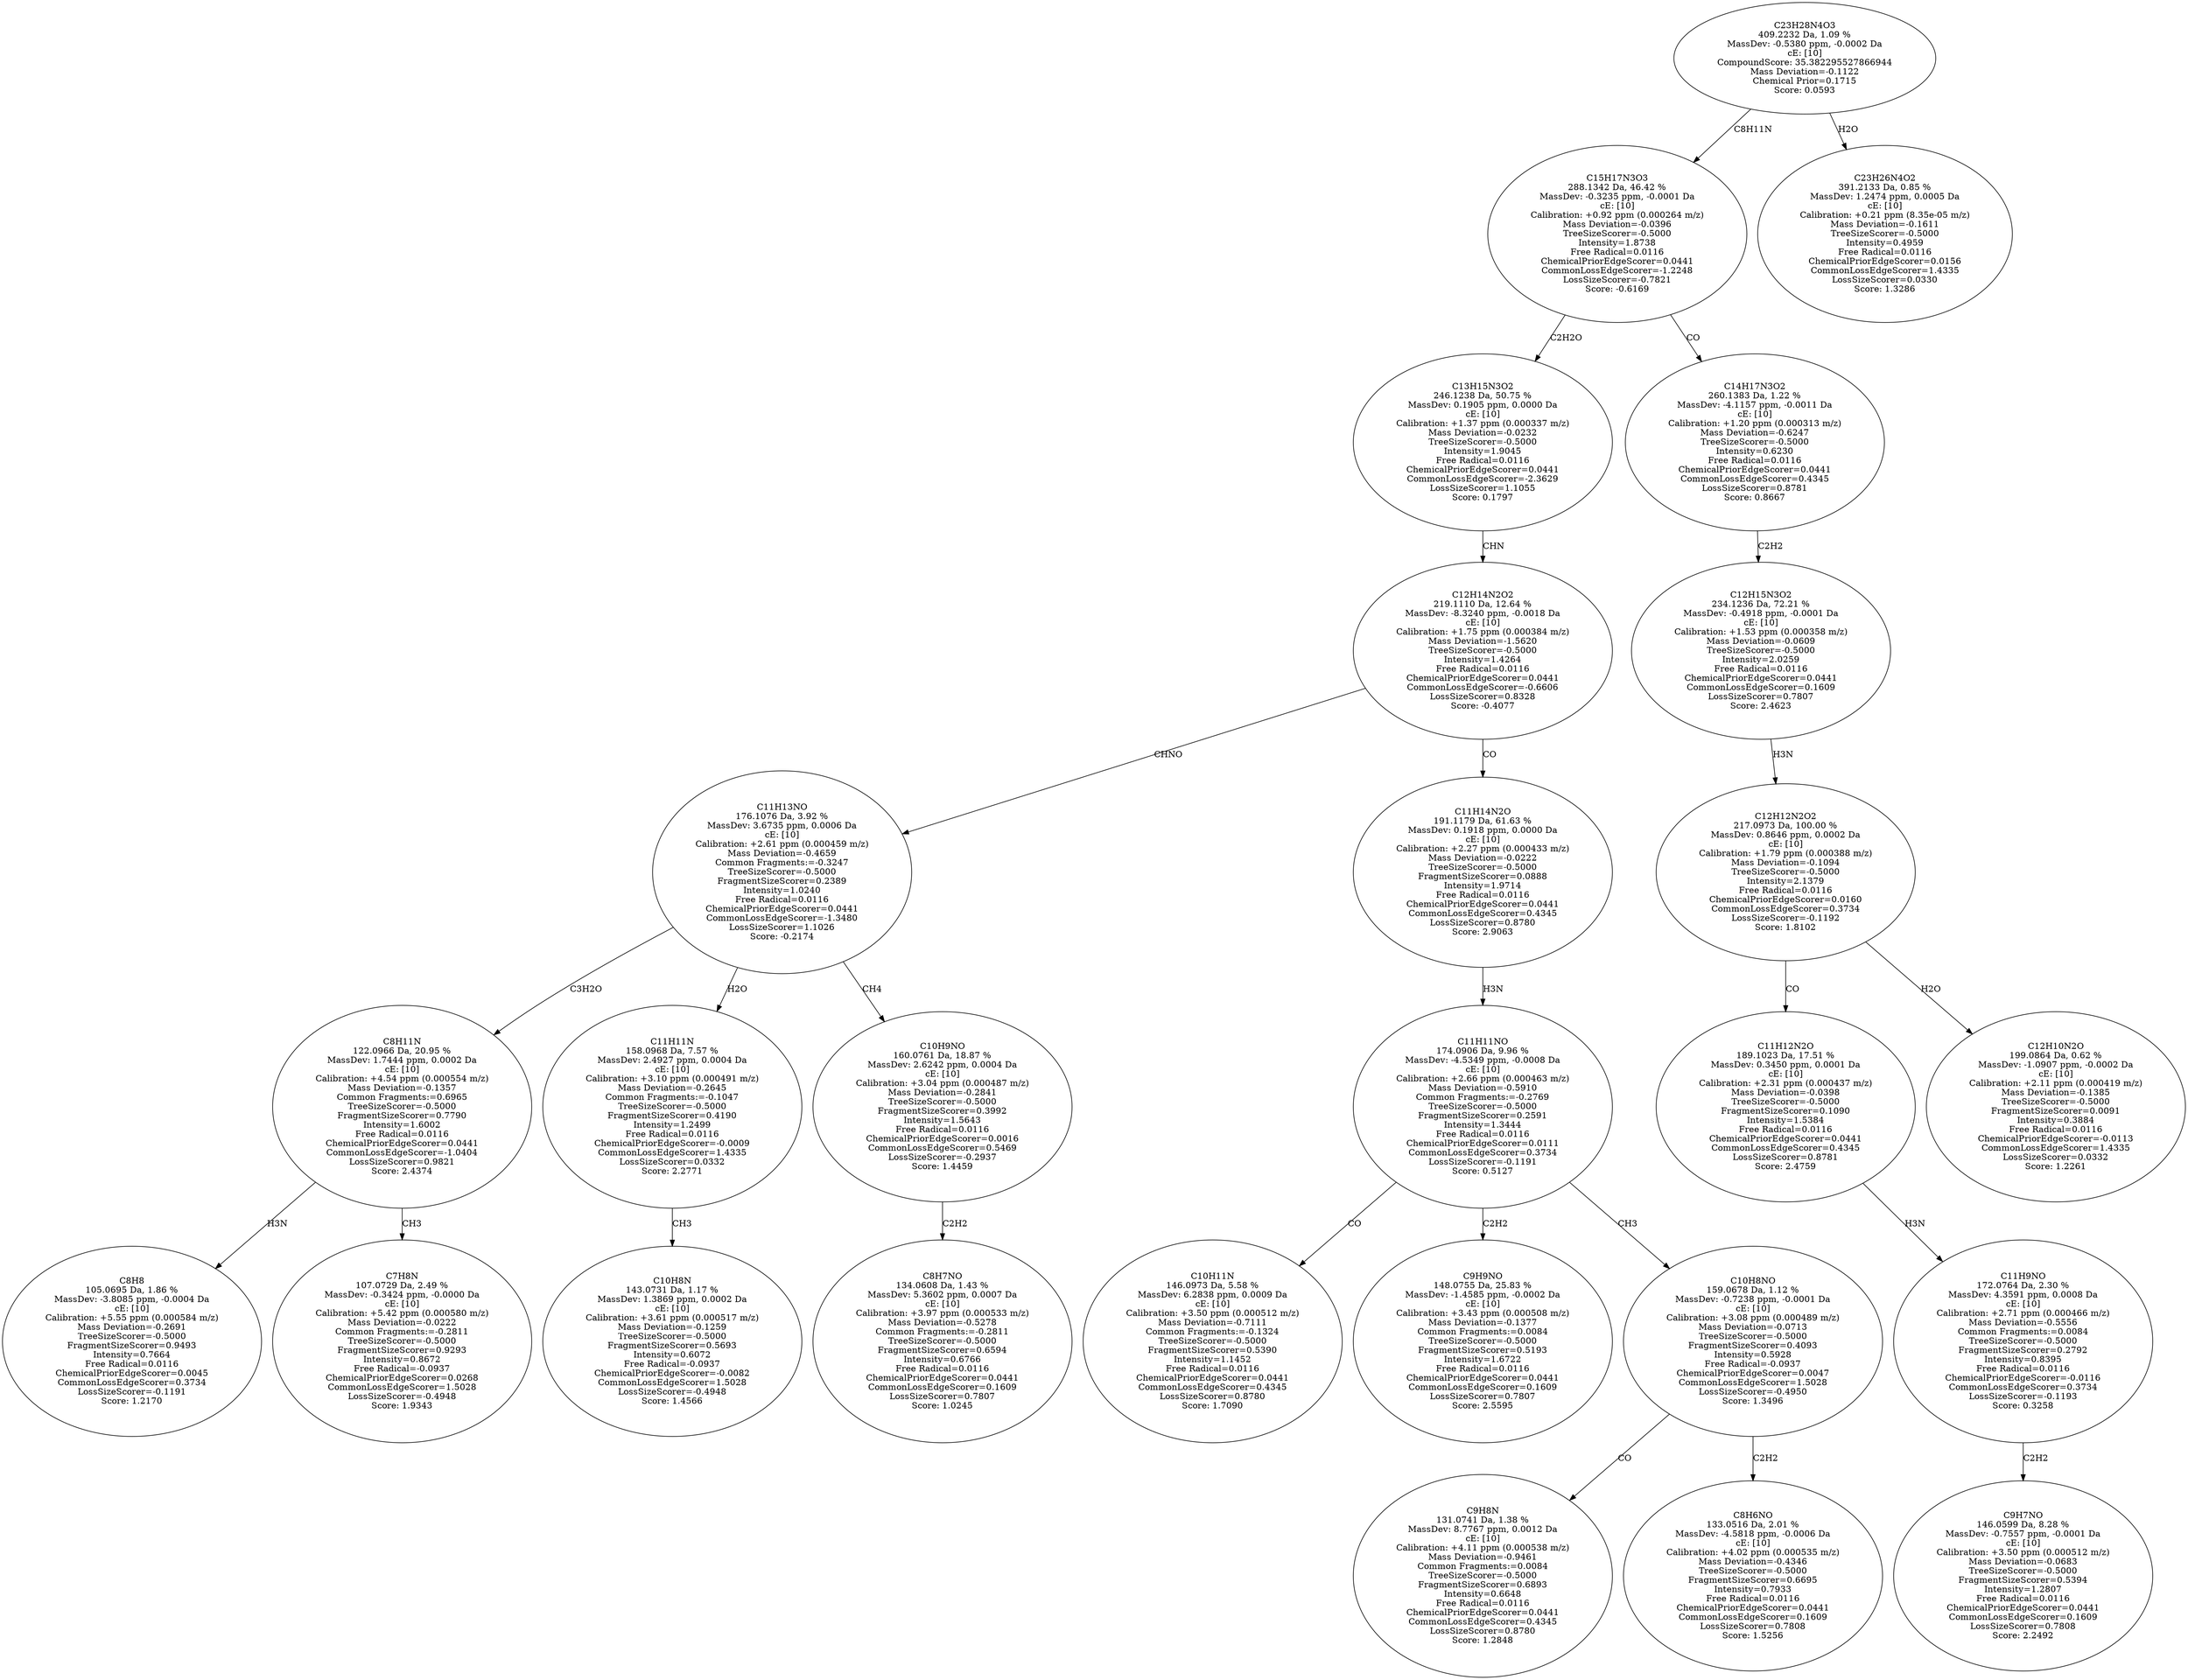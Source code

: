 strict digraph {
v1 [label="C8H8\n105.0695 Da, 1.86 %\nMassDev: -3.8085 ppm, -0.0004 Da\ncE: [10]\nCalibration: +5.55 ppm (0.000584 m/z)\nMass Deviation=-0.2691\nTreeSizeScorer=-0.5000\nFragmentSizeScorer=0.9493\nIntensity=0.7664\nFree Radical=0.0116\nChemicalPriorEdgeScorer=0.0045\nCommonLossEdgeScorer=0.3734\nLossSizeScorer=-0.1191\nScore: 1.2170"];
v2 [label="C7H8N\n107.0729 Da, 2.49 %\nMassDev: -0.3424 ppm, -0.0000 Da\ncE: [10]\nCalibration: +5.42 ppm (0.000580 m/z)\nMass Deviation=-0.0222\nCommon Fragments:=-0.2811\nTreeSizeScorer=-0.5000\nFragmentSizeScorer=0.9293\nIntensity=0.8672\nFree Radical=-0.0937\nChemicalPriorEdgeScorer=0.0268\nCommonLossEdgeScorer=1.5028\nLossSizeScorer=-0.4948\nScore: 1.9343"];
v3 [label="C8H11N\n122.0966 Da, 20.95 %\nMassDev: 1.7444 ppm, 0.0002 Da\ncE: [10]\nCalibration: +4.54 ppm (0.000554 m/z)\nMass Deviation=-0.1357\nCommon Fragments:=0.6965\nTreeSizeScorer=-0.5000\nFragmentSizeScorer=0.7790\nIntensity=1.6002\nFree Radical=0.0116\nChemicalPriorEdgeScorer=0.0441\nCommonLossEdgeScorer=-1.0404\nLossSizeScorer=0.9821\nScore: 2.4374"];
v4 [label="C10H8N\n143.0731 Da, 1.17 %\nMassDev: 1.3869 ppm, 0.0002 Da\ncE: [10]\nCalibration: +3.61 ppm (0.000517 m/z)\nMass Deviation=-0.1259\nTreeSizeScorer=-0.5000\nFragmentSizeScorer=0.5693\nIntensity=0.6072\nFree Radical=-0.0937\nChemicalPriorEdgeScorer=-0.0082\nCommonLossEdgeScorer=1.5028\nLossSizeScorer=-0.4948\nScore: 1.4566"];
v5 [label="C11H11N\n158.0968 Da, 7.57 %\nMassDev: 2.4927 ppm, 0.0004 Da\ncE: [10]\nCalibration: +3.10 ppm (0.000491 m/z)\nMass Deviation=-0.2645\nCommon Fragments:=-0.1047\nTreeSizeScorer=-0.5000\nFragmentSizeScorer=0.4190\nIntensity=1.2499\nFree Radical=0.0116\nChemicalPriorEdgeScorer=-0.0009\nCommonLossEdgeScorer=1.4335\nLossSizeScorer=0.0332\nScore: 2.2771"];
v6 [label="C8H7NO\n134.0608 Da, 1.43 %\nMassDev: 5.3602 ppm, 0.0007 Da\ncE: [10]\nCalibration: +3.97 ppm (0.000533 m/z)\nMass Deviation=-0.5278\nCommon Fragments:=-0.2811\nTreeSizeScorer=-0.5000\nFragmentSizeScorer=0.6594\nIntensity=0.6766\nFree Radical=0.0116\nChemicalPriorEdgeScorer=0.0441\nCommonLossEdgeScorer=0.1609\nLossSizeScorer=0.7807\nScore: 1.0245"];
v7 [label="C10H9NO\n160.0761 Da, 18.87 %\nMassDev: 2.6242 ppm, 0.0004 Da\ncE: [10]\nCalibration: +3.04 ppm (0.000487 m/z)\nMass Deviation=-0.2841\nTreeSizeScorer=-0.5000\nFragmentSizeScorer=0.3992\nIntensity=1.5643\nFree Radical=0.0116\nChemicalPriorEdgeScorer=0.0016\nCommonLossEdgeScorer=0.5469\nLossSizeScorer=-0.2937\nScore: 1.4459"];
v8 [label="C11H13NO\n176.1076 Da, 3.92 %\nMassDev: 3.6735 ppm, 0.0006 Da\ncE: [10]\nCalibration: +2.61 ppm (0.000459 m/z)\nMass Deviation=-0.4659\nCommon Fragments:=-0.3247\nTreeSizeScorer=-0.5000\nFragmentSizeScorer=0.2389\nIntensity=1.0240\nFree Radical=0.0116\nChemicalPriorEdgeScorer=0.0441\nCommonLossEdgeScorer=-1.3480\nLossSizeScorer=1.1026\nScore: -0.2174"];
v9 [label="C10H11N\n146.0973 Da, 5.58 %\nMassDev: 6.2838 ppm, 0.0009 Da\ncE: [10]\nCalibration: +3.50 ppm (0.000512 m/z)\nMass Deviation=-0.7111\nCommon Fragments:=-0.1324\nTreeSizeScorer=-0.5000\nFragmentSizeScorer=0.5390\nIntensity=1.1452\nFree Radical=0.0116\nChemicalPriorEdgeScorer=0.0441\nCommonLossEdgeScorer=0.4345\nLossSizeScorer=0.8780\nScore: 1.7090"];
v10 [label="C9H9NO\n148.0755 Da, 25.83 %\nMassDev: -1.4585 ppm, -0.0002 Da\ncE: [10]\nCalibration: +3.43 ppm (0.000508 m/z)\nMass Deviation=-0.1377\nCommon Fragments:=0.0084\nTreeSizeScorer=-0.5000\nFragmentSizeScorer=0.5193\nIntensity=1.6722\nFree Radical=0.0116\nChemicalPriorEdgeScorer=0.0441\nCommonLossEdgeScorer=0.1609\nLossSizeScorer=0.7807\nScore: 2.5595"];
v11 [label="C9H8N\n131.0741 Da, 1.38 %\nMassDev: 8.7767 ppm, 0.0012 Da\ncE: [10]\nCalibration: +4.11 ppm (0.000538 m/z)\nMass Deviation=-0.9461\nCommon Fragments:=0.0084\nTreeSizeScorer=-0.5000\nFragmentSizeScorer=0.6893\nIntensity=0.6648\nFree Radical=0.0116\nChemicalPriorEdgeScorer=0.0441\nCommonLossEdgeScorer=0.4345\nLossSizeScorer=0.8780\nScore: 1.2848"];
v12 [label="C8H6NO\n133.0516 Da, 2.01 %\nMassDev: -4.5818 ppm, -0.0006 Da\ncE: [10]\nCalibration: +4.02 ppm (0.000535 m/z)\nMass Deviation=-0.4346\nTreeSizeScorer=-0.5000\nFragmentSizeScorer=0.6695\nIntensity=0.7933\nFree Radical=0.0116\nChemicalPriorEdgeScorer=0.0441\nCommonLossEdgeScorer=0.1609\nLossSizeScorer=0.7808\nScore: 1.5256"];
v13 [label="C10H8NO\n159.0678 Da, 1.12 %\nMassDev: -0.7238 ppm, -0.0001 Da\ncE: [10]\nCalibration: +3.08 ppm (0.000489 m/z)\nMass Deviation=-0.0713\nTreeSizeScorer=-0.5000\nFragmentSizeScorer=0.4093\nIntensity=0.5928\nFree Radical=-0.0937\nChemicalPriorEdgeScorer=0.0047\nCommonLossEdgeScorer=1.5028\nLossSizeScorer=-0.4950\nScore: 1.3496"];
v14 [label="C11H11NO\n174.0906 Da, 9.96 %\nMassDev: -4.5349 ppm, -0.0008 Da\ncE: [10]\nCalibration: +2.66 ppm (0.000463 m/z)\nMass Deviation=-0.5910\nCommon Fragments:=-0.2769\nTreeSizeScorer=-0.5000\nFragmentSizeScorer=0.2591\nIntensity=1.3444\nFree Radical=0.0116\nChemicalPriorEdgeScorer=0.0111\nCommonLossEdgeScorer=0.3734\nLossSizeScorer=-0.1191\nScore: 0.5127"];
v15 [label="C11H14N2O\n191.1179 Da, 61.63 %\nMassDev: 0.1918 ppm, 0.0000 Da\ncE: [10]\nCalibration: +2.27 ppm (0.000433 m/z)\nMass Deviation=-0.0222\nTreeSizeScorer=-0.5000\nFragmentSizeScorer=0.0888\nIntensity=1.9714\nFree Radical=0.0116\nChemicalPriorEdgeScorer=0.0441\nCommonLossEdgeScorer=0.4345\nLossSizeScorer=0.8780\nScore: 2.9063"];
v16 [label="C12H14N2O2\n219.1110 Da, 12.64 %\nMassDev: -8.3240 ppm, -0.0018 Da\ncE: [10]\nCalibration: +1.75 ppm (0.000384 m/z)\nMass Deviation=-1.5620\nTreeSizeScorer=-0.5000\nIntensity=1.4264\nFree Radical=0.0116\nChemicalPriorEdgeScorer=0.0441\nCommonLossEdgeScorer=-0.6606\nLossSizeScorer=0.8328\nScore: -0.4077"];
v17 [label="C13H15N3O2\n246.1238 Da, 50.75 %\nMassDev: 0.1905 ppm, 0.0000 Da\ncE: [10]\nCalibration: +1.37 ppm (0.000337 m/z)\nMass Deviation=-0.0232\nTreeSizeScorer=-0.5000\nIntensity=1.9045\nFree Radical=0.0116\nChemicalPriorEdgeScorer=0.0441\nCommonLossEdgeScorer=-2.3629\nLossSizeScorer=1.1055\nScore: 0.1797"];
v18 [label="C9H7NO\n146.0599 Da, 8.28 %\nMassDev: -0.7557 ppm, -0.0001 Da\ncE: [10]\nCalibration: +3.50 ppm (0.000512 m/z)\nMass Deviation=-0.0683\nTreeSizeScorer=-0.5000\nFragmentSizeScorer=0.5394\nIntensity=1.2807\nFree Radical=0.0116\nChemicalPriorEdgeScorer=0.0441\nCommonLossEdgeScorer=0.1609\nLossSizeScorer=0.7808\nScore: 2.2492"];
v19 [label="C11H9NO\n172.0764 Da, 2.30 %\nMassDev: 4.3591 ppm, 0.0008 Da\ncE: [10]\nCalibration: +2.71 ppm (0.000466 m/z)\nMass Deviation=-0.5556\nCommon Fragments:=0.0084\nTreeSizeScorer=-0.5000\nFragmentSizeScorer=0.2792\nIntensity=0.8395\nFree Radical=0.0116\nChemicalPriorEdgeScorer=-0.0116\nCommonLossEdgeScorer=0.3734\nLossSizeScorer=-0.1193\nScore: 0.3258"];
v20 [label="C11H12N2O\n189.1023 Da, 17.51 %\nMassDev: 0.3450 ppm, 0.0001 Da\ncE: [10]\nCalibration: +2.31 ppm (0.000437 m/z)\nMass Deviation=-0.0398\nTreeSizeScorer=-0.5000\nFragmentSizeScorer=0.1090\nIntensity=1.5384\nFree Radical=0.0116\nChemicalPriorEdgeScorer=0.0441\nCommonLossEdgeScorer=0.4345\nLossSizeScorer=0.8781\nScore: 2.4759"];
v21 [label="C12H10N2O\n199.0864 Da, 0.62 %\nMassDev: -1.0907 ppm, -0.0002 Da\ncE: [10]\nCalibration: +2.11 ppm (0.000419 m/z)\nMass Deviation=-0.1385\nTreeSizeScorer=-0.5000\nFragmentSizeScorer=0.0091\nIntensity=0.3884\nFree Radical=0.0116\nChemicalPriorEdgeScorer=-0.0113\nCommonLossEdgeScorer=1.4335\nLossSizeScorer=0.0332\nScore: 1.2261"];
v22 [label="C12H12N2O2\n217.0973 Da, 100.00 %\nMassDev: 0.8646 ppm, 0.0002 Da\ncE: [10]\nCalibration: +1.79 ppm (0.000388 m/z)\nMass Deviation=-0.1094\nTreeSizeScorer=-0.5000\nIntensity=2.1379\nFree Radical=0.0116\nChemicalPriorEdgeScorer=0.0160\nCommonLossEdgeScorer=0.3734\nLossSizeScorer=-0.1192\nScore: 1.8102"];
v23 [label="C12H15N3O2\n234.1236 Da, 72.21 %\nMassDev: -0.4918 ppm, -0.0001 Da\ncE: [10]\nCalibration: +1.53 ppm (0.000358 m/z)\nMass Deviation=-0.0609\nTreeSizeScorer=-0.5000\nIntensity=2.0259\nFree Radical=0.0116\nChemicalPriorEdgeScorer=0.0441\nCommonLossEdgeScorer=0.1609\nLossSizeScorer=0.7807\nScore: 2.4623"];
v24 [label="C14H17N3O2\n260.1383 Da, 1.22 %\nMassDev: -4.1157 ppm, -0.0011 Da\ncE: [10]\nCalibration: +1.20 ppm (0.000313 m/z)\nMass Deviation=-0.6247\nTreeSizeScorer=-0.5000\nIntensity=0.6230\nFree Radical=0.0116\nChemicalPriorEdgeScorer=0.0441\nCommonLossEdgeScorer=0.4345\nLossSizeScorer=0.8781\nScore: 0.8667"];
v25 [label="C15H17N3O3\n288.1342 Da, 46.42 %\nMassDev: -0.3235 ppm, -0.0001 Da\ncE: [10]\nCalibration: +0.92 ppm (0.000264 m/z)\nMass Deviation=-0.0396\nTreeSizeScorer=-0.5000\nIntensity=1.8738\nFree Radical=0.0116\nChemicalPriorEdgeScorer=0.0441\nCommonLossEdgeScorer=-1.2248\nLossSizeScorer=-0.7821\nScore: -0.6169"];
v26 [label="C23H26N4O2\n391.2133 Da, 0.85 %\nMassDev: 1.2474 ppm, 0.0005 Da\ncE: [10]\nCalibration: +0.21 ppm (8.35e-05 m/z)\nMass Deviation=-0.1611\nTreeSizeScorer=-0.5000\nIntensity=0.4959\nFree Radical=0.0116\nChemicalPriorEdgeScorer=0.0156\nCommonLossEdgeScorer=1.4335\nLossSizeScorer=0.0330\nScore: 1.3286"];
v27 [label="C23H28N4O3\n409.2232 Da, 1.09 %\nMassDev: -0.5380 ppm, -0.0002 Da\ncE: [10]\nCompoundScore: 35.382295527866944\nMass Deviation=-0.1122\nChemical Prior=0.1715\nScore: 0.0593"];
v3 -> v1 [label="H3N"];
v3 -> v2 [label="CH3"];
v8 -> v3 [label="C3H2O"];
v5 -> v4 [label="CH3"];
v8 -> v5 [label="H2O"];
v7 -> v6 [label="C2H2"];
v8 -> v7 [label="CH4"];
v16 -> v8 [label="CHNO"];
v14 -> v9 [label="CO"];
v14 -> v10 [label="C2H2"];
v13 -> v11 [label="CO"];
v13 -> v12 [label="C2H2"];
v14 -> v13 [label="CH3"];
v15 -> v14 [label="H3N"];
v16 -> v15 [label="CO"];
v17 -> v16 [label="CHN"];
v25 -> v17 [label="C2H2O"];
v19 -> v18 [label="C2H2"];
v20 -> v19 [label="H3N"];
v22 -> v20 [label="CO"];
v22 -> v21 [label="H2O"];
v23 -> v22 [label="H3N"];
v24 -> v23 [label="C2H2"];
v25 -> v24 [label="CO"];
v27 -> v25 [label="C8H11N"];
v27 -> v26 [label="H2O"];
}